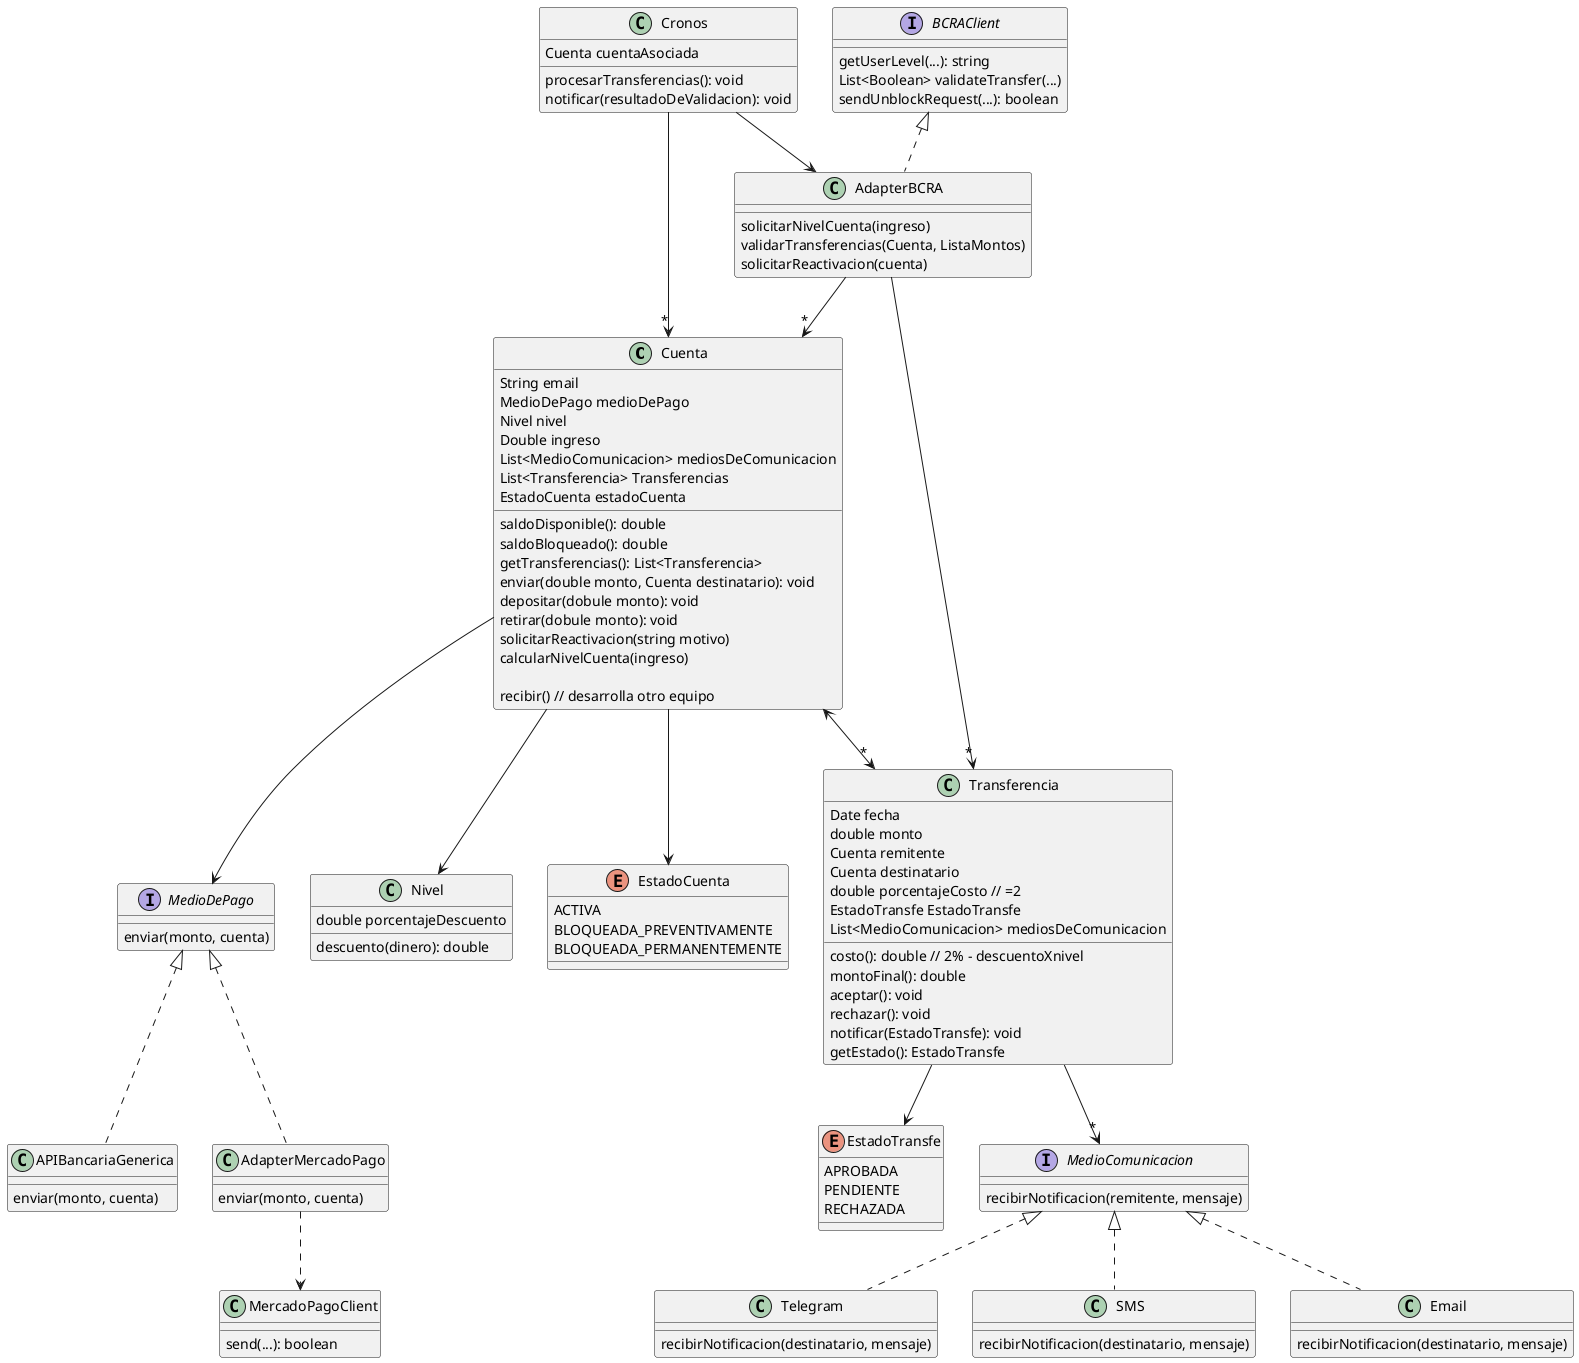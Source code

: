 @startuml
class Cuenta{
    String email
    MedioDePago medioDePago
    Nivel nivel
    Double ingreso
    List<MedioComunicacion> mediosDeComunicacion
    List<Transferencia> Transferencias
    EstadoCuenta estadoCuenta

    saldoDisponible(): double
    saldoBloqueado(): double
    getTransferencias(): List<Transferencia>
    enviar(double monto, Cuenta destinatario): void
    depositar(dobule monto): void
    retirar(dobule monto): void
    solicitarReactivacion(string motivo)
    calcularNivelCuenta(ingreso)

    recibir() // desarrolla otro equipo
}

Cuenta --> MedioDePago
Cuenta <-->"*" Transferencia
Cuenta --> Nivel
Cuenta --> EstadoCuenta

class Cronos{
    Cuenta cuentaAsociada
    procesarTransferencias(): void
    notificar(resultadoDeValidacion): void
}
Cronos -->"*" Cuenta
Cronos --> AdapterBCRA

'se crearán 3 instancias, 1 por cada nivel con su respectivo porcentaje
class Nivel{
    double porcentajeDescuento
    descuento(dinero): double
}

interface MedioDePago{
    enviar(monto, cuenta)
}

class APIBancariaGenerica implements MedioDePago {
    enviar(monto, cuenta)
}

class AdapterMercadoPago implements MedioDePago{
    enviar(monto, cuenta)
}
AdapterMercadoPago ..> MercadoPagoClient

class MercadoPagoClient{
    send(...): boolean
}

class Transferencia{
    Date fecha
    double monto
    Cuenta remitente
    Cuenta destinatario
    double porcentajeCosto // =2
    EstadoTransfe EstadoTransfe
    List<MedioComunicacion> mediosDeComunicacion

    costo(): double // 2% - descuentoXnivel
    montoFinal(): double
    aceptar(): void
    rechazar(): void
    notificar(EstadoTransfe): void
    getEstado(): EstadoTransfe
}

Transferencia --> EstadoTransfe

enum EstadoTransfe{
    APROBADA
    PENDIENTE
    RECHAZADA
}

enum EstadoCuenta{
ACTIVA
BLOQUEADA_PREVENTIVAMENTE
BLOQUEADA_PERMANENTEMENTE
}

interface BCRAClient{
    getUserLevel(...): string
    List<Boolean> validateTransfer(...)
    sendUnblockRequest(...): boolean
}

class AdapterBCRA implements BCRAClient{
    solicitarNivelCuenta(ingreso)
    validarTransferencias(Cuenta, ListaMontos)
    solicitarReactivacion(cuenta)
}

AdapterBCRA -->"*" Transferencia
AdapterBCRA -->"*" Cuenta

Transferencia -->"*" MedioComunicacion

interface MedioComunicacion{
    recibirNotificacion(remitente, mensaje)
}

class Telegram implements MedioComunicacion{
    recibirNotificacion(destinatario, mensaje)
}
class SMS implements MedioComunicacion{
    recibirNotificacion(destinatario, mensaje)
}
class Email implements MedioComunicacion{
    recibirNotificacion(destinatario, mensaje)
}

@enduml